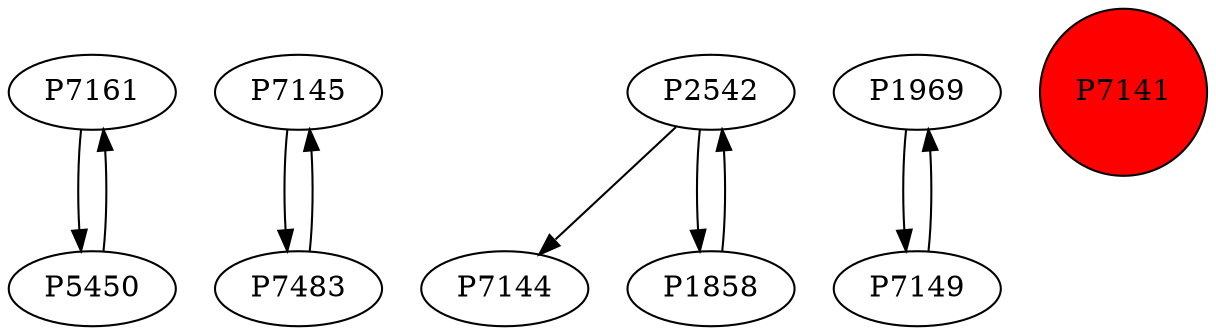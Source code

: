 digraph {
	P7161 -> P5450
	P7145 -> P7483
	P5450 -> P7161
	P2542 -> P7144
	P1969 -> P7149
	P1858 -> P2542
	P2542 -> P1858
	P7483 -> P7145
	P7149 -> P1969
	P7141 [shape=circle]
	P7141 [style=filled]
	P7141 [fillcolor=red]
}